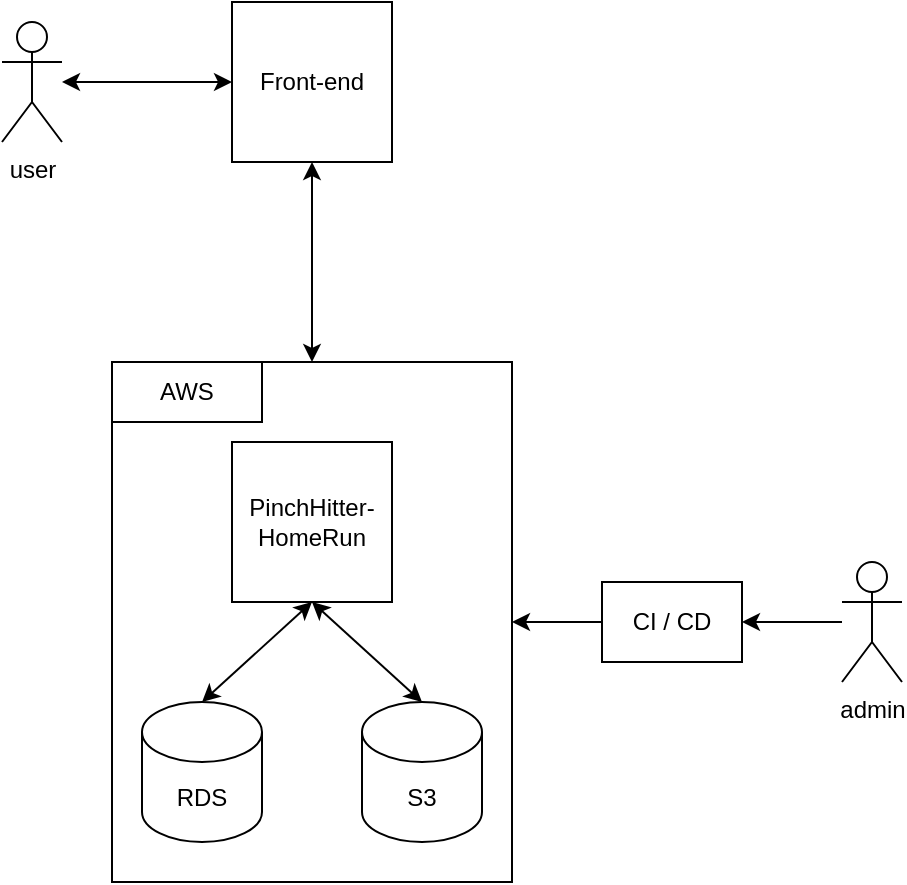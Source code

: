 <mxfile version="13.6.10" type="device"><diagram id="P1djU3uaxbsLqKBaq6fH" name="Page-1"><mxGraphModel dx="1422" dy="713" grid="1" gridSize="10" guides="1" tooltips="1" connect="1" arrows="1" fold="1" page="1" pageScale="1" pageWidth="827" pageHeight="1169" math="0" shadow="0"><root><mxCell id="0"/><mxCell id="1" parent="0"/><mxCell id="jCPYQ7yri_qaaTswc8Kw-5" value="" style="rounded=0;whiteSpace=wrap;html=1;" vertex="1" parent="1"><mxGeometry x="105" y="210" width="200" height="260" as="geometry"/></mxCell><mxCell id="jCPYQ7yri_qaaTswc8Kw-1" value="user" style="shape=umlActor;verticalLabelPosition=bottom;verticalAlign=top;html=1;outlineConnect=0;" vertex="1" parent="1"><mxGeometry x="50" y="40" width="30" height="60" as="geometry"/></mxCell><mxCell id="jCPYQ7yri_qaaTswc8Kw-2" value="RDS" style="shape=cylinder3;whiteSpace=wrap;html=1;boundedLbl=1;backgroundOutline=1;size=15;" vertex="1" parent="1"><mxGeometry x="120" y="380" width="60" height="70" as="geometry"/></mxCell><mxCell id="jCPYQ7yri_qaaTswc8Kw-3" value="admin" style="shape=umlActor;verticalLabelPosition=bottom;verticalAlign=top;html=1;outlineConnect=0;" vertex="1" parent="1"><mxGeometry x="470" y="310" width="30" height="60" as="geometry"/></mxCell><mxCell id="jCPYQ7yri_qaaTswc8Kw-4" value="PinchHitter-HomeRun" style="whiteSpace=wrap;html=1;aspect=fixed;" vertex="1" parent="1"><mxGeometry x="165" y="250" width="80" height="80" as="geometry"/></mxCell><mxCell id="jCPYQ7yri_qaaTswc8Kw-6" value="Front-end" style="whiteSpace=wrap;html=1;aspect=fixed;" vertex="1" parent="1"><mxGeometry x="165" y="30" width="80" height="80" as="geometry"/></mxCell><mxCell id="jCPYQ7yri_qaaTswc8Kw-11" value="" style="endArrow=classic;startArrow=classic;html=1;entryX=0;entryY=0.5;entryDx=0;entryDy=0;" edge="1" parent="1" source="jCPYQ7yri_qaaTswc8Kw-1" target="jCPYQ7yri_qaaTswc8Kw-6"><mxGeometry width="50" height="50" relative="1" as="geometry"><mxPoint x="540" y="420" as="sourcePoint"/><mxPoint x="590" y="370" as="targetPoint"/></mxGeometry></mxCell><mxCell id="jCPYQ7yri_qaaTswc8Kw-12" value="" style="endArrow=classic;startArrow=classic;html=1;entryX=0.5;entryY=1;entryDx=0;entryDy=0;" edge="1" parent="1" source="jCPYQ7yri_qaaTswc8Kw-5" target="jCPYQ7yri_qaaTswc8Kw-6"><mxGeometry width="50" height="50" relative="1" as="geometry"><mxPoint x="540" y="420" as="sourcePoint"/><mxPoint x="590" y="370" as="targetPoint"/></mxGeometry></mxCell><mxCell id="jCPYQ7yri_qaaTswc8Kw-13" value="" style="endArrow=classic;startArrow=classic;html=1;entryX=0.5;entryY=1;entryDx=0;entryDy=0;exitX=0.5;exitY=0;exitDx=0;exitDy=0;exitPerimeter=0;" edge="1" parent="1" source="jCPYQ7yri_qaaTswc8Kw-2" target="jCPYQ7yri_qaaTswc8Kw-4"><mxGeometry width="50" height="50" relative="1" as="geometry"><mxPoint x="215" y="220" as="sourcePoint"/><mxPoint x="215" y="120" as="targetPoint"/></mxGeometry></mxCell><mxCell id="jCPYQ7yri_qaaTswc8Kw-16" value="" style="endArrow=classic;html=1;" edge="1" parent="1" source="jCPYQ7yri_qaaTswc8Kw-3" target="jCPYQ7yri_qaaTswc8Kw-18"><mxGeometry width="50" height="50" relative="1" as="geometry"><mxPoint x="510" y="410" as="sourcePoint"/><mxPoint x="360" y="330" as="targetPoint"/></mxGeometry></mxCell><mxCell id="jCPYQ7yri_qaaTswc8Kw-17" value="AWS" style="rounded=0;whiteSpace=wrap;html=1;" vertex="1" parent="1"><mxGeometry x="105" y="210" width="75" height="30" as="geometry"/></mxCell><mxCell id="jCPYQ7yri_qaaTswc8Kw-18" value="CI / CD" style="rounded=0;whiteSpace=wrap;html=1;" vertex="1" parent="1"><mxGeometry x="350" y="320" width="70" height="40" as="geometry"/></mxCell><mxCell id="jCPYQ7yri_qaaTswc8Kw-19" value="" style="endArrow=classic;html=1;exitX=0;exitY=0.5;exitDx=0;exitDy=0;entryX=1;entryY=0.5;entryDx=0;entryDy=0;" edge="1" parent="1" source="jCPYQ7yri_qaaTswc8Kw-18" target="jCPYQ7yri_qaaTswc8Kw-5"><mxGeometry width="50" height="50" relative="1" as="geometry"><mxPoint x="560" y="390" as="sourcePoint"/><mxPoint x="610" y="340" as="targetPoint"/></mxGeometry></mxCell><mxCell id="jCPYQ7yri_qaaTswc8Kw-21" value="S3" style="shape=cylinder3;whiteSpace=wrap;html=1;boundedLbl=1;backgroundOutline=1;size=15;" vertex="1" parent="1"><mxGeometry x="230" y="380" width="60" height="70" as="geometry"/></mxCell><mxCell id="jCPYQ7yri_qaaTswc8Kw-22" value="" style="endArrow=classic;startArrow=classic;html=1;exitX=0.5;exitY=0;exitDx=0;exitDy=0;exitPerimeter=0;entryX=0.5;entryY=1;entryDx=0;entryDy=0;" edge="1" parent="1" source="jCPYQ7yri_qaaTswc8Kw-21" target="jCPYQ7yri_qaaTswc8Kw-4"><mxGeometry width="50" height="50" relative="1" as="geometry"><mxPoint x="560" y="370" as="sourcePoint"/><mxPoint x="610" y="320" as="targetPoint"/></mxGeometry></mxCell></root></mxGraphModel></diagram></mxfile>